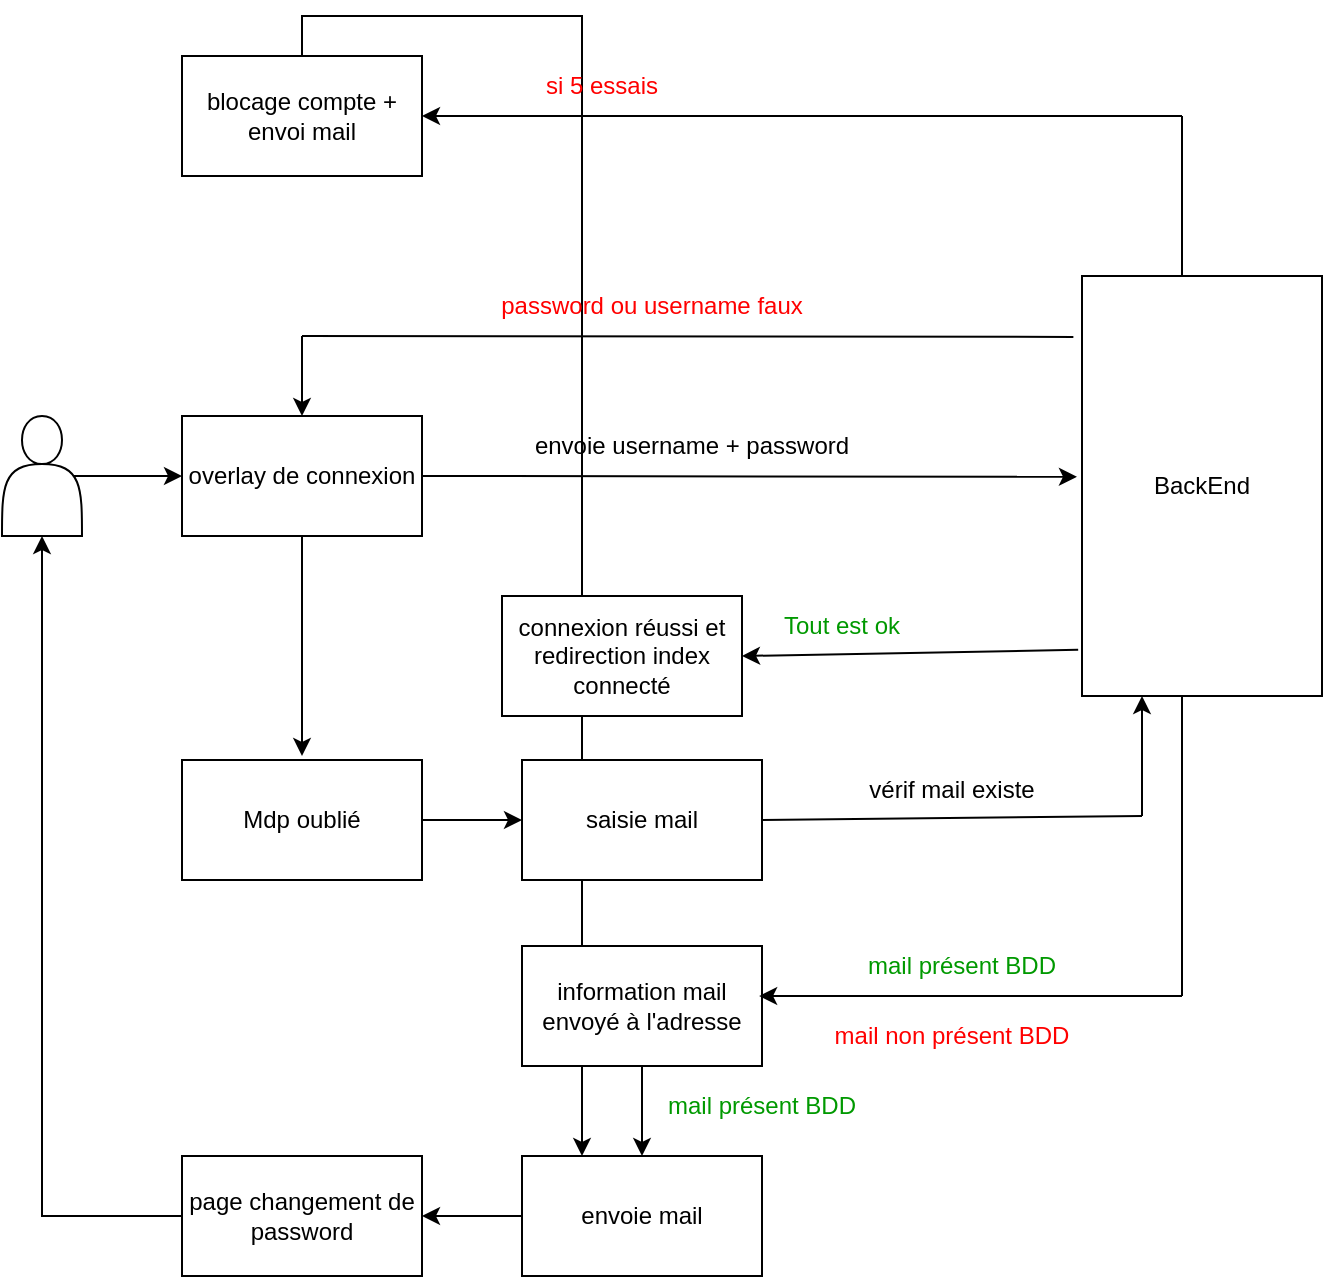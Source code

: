 <mxfile version="24.4.13" type="github">
  <diagram name="Page-1" id="Q6LfSVQ8UTosDrRSriWy">
    <mxGraphModel dx="1400" dy="696" grid="1" gridSize="10" guides="1" tooltips="1" connect="1" arrows="1" fold="1" page="1" pageScale="1" pageWidth="827" pageHeight="1169" math="0" shadow="0">
      <root>
        <mxCell id="0" />
        <mxCell id="1" parent="0" />
        <mxCell id="XWpQKMRBPl2TcOQVW_dM-47" style="edgeStyle=orthogonalEdgeStyle;rounded=0;orthogonalLoop=1;jettySize=auto;html=1;exitX=0.9;exitY=0.5;exitDx=0;exitDy=0;exitPerimeter=0;" edge="1" parent="1" source="XWpQKMRBPl2TcOQVW_dM-1" target="XWpQKMRBPl2TcOQVW_dM-2">
          <mxGeometry relative="1" as="geometry" />
        </mxCell>
        <mxCell id="XWpQKMRBPl2TcOQVW_dM-1" value="" style="shape=actor;whiteSpace=wrap;html=1;" vertex="1" parent="1">
          <mxGeometry x="70" y="260" width="40" height="60" as="geometry" />
        </mxCell>
        <mxCell id="XWpQKMRBPl2TcOQVW_dM-2" value="overlay de connexion" style="rounded=0;whiteSpace=wrap;html=1;" vertex="1" parent="1">
          <mxGeometry x="160" y="260" width="120" height="60" as="geometry" />
        </mxCell>
        <mxCell id="XWpQKMRBPl2TcOQVW_dM-3" value="BackEnd" style="rounded=0;whiteSpace=wrap;html=1;" vertex="1" parent="1">
          <mxGeometry x="610" y="190" width="120" height="210" as="geometry" />
        </mxCell>
        <mxCell id="XWpQKMRBPl2TcOQVW_dM-12" value="" style="endArrow=classic;html=1;rounded=0;exitX=1;exitY=0.5;exitDx=0;exitDy=0;entryX=-0.021;entryY=0.478;entryDx=0;entryDy=0;entryPerimeter=0;" edge="1" parent="1" source="XWpQKMRBPl2TcOQVW_dM-2" target="XWpQKMRBPl2TcOQVW_dM-3">
          <mxGeometry width="50" height="50" relative="1" as="geometry">
            <mxPoint x="420" y="220" as="sourcePoint" />
            <mxPoint x="470" y="170" as="targetPoint" />
          </mxGeometry>
        </mxCell>
        <mxCell id="XWpQKMRBPl2TcOQVW_dM-13" value="envoie username + password" style="text;html=1;align=center;verticalAlign=middle;whiteSpace=wrap;rounded=0;" vertex="1" parent="1">
          <mxGeometry x="310" y="260" width="210" height="30" as="geometry" />
        </mxCell>
        <mxCell id="XWpQKMRBPl2TcOQVW_dM-44" style="edgeStyle=orthogonalEdgeStyle;rounded=0;orthogonalLoop=1;jettySize=auto;html=1;exitX=0.5;exitY=0;exitDx=0;exitDy=0;entryX=0.25;entryY=0;entryDx=0;entryDy=0;" edge="1" parent="1" source="XWpQKMRBPl2TcOQVW_dM-15" target="XWpQKMRBPl2TcOQVW_dM-34">
          <mxGeometry relative="1" as="geometry" />
        </mxCell>
        <mxCell id="XWpQKMRBPl2TcOQVW_dM-15" value="blocage compte + envoi mail" style="rounded=0;whiteSpace=wrap;html=1;" vertex="1" parent="1">
          <mxGeometry x="160" y="80" width="120" height="60" as="geometry" />
        </mxCell>
        <mxCell id="XWpQKMRBPl2TcOQVW_dM-16" value="" style="endArrow=none;html=1;rounded=0;entryX=-0.036;entryY=0.145;entryDx=0;entryDy=0;entryPerimeter=0;" edge="1" parent="1" target="XWpQKMRBPl2TcOQVW_dM-3">
          <mxGeometry width="50" height="50" relative="1" as="geometry">
            <mxPoint x="220" y="220" as="sourcePoint" />
            <mxPoint x="470" y="170" as="targetPoint" />
          </mxGeometry>
        </mxCell>
        <mxCell id="XWpQKMRBPl2TcOQVW_dM-17" value="" style="endArrow=classic;html=1;rounded=0;entryX=0.5;entryY=0;entryDx=0;entryDy=0;" edge="1" parent="1" target="XWpQKMRBPl2TcOQVW_dM-2">
          <mxGeometry width="50" height="50" relative="1" as="geometry">
            <mxPoint x="220" y="220" as="sourcePoint" />
            <mxPoint x="470" y="170" as="targetPoint" />
          </mxGeometry>
        </mxCell>
        <mxCell id="XWpQKMRBPl2TcOQVW_dM-18" value="password ou username faux" style="text;html=1;align=center;verticalAlign=middle;whiteSpace=wrap;rounded=0;fontColor=#FF0000;" vertex="1" parent="1">
          <mxGeometry x="290" y="190" width="210" height="30" as="geometry" />
        </mxCell>
        <mxCell id="XWpQKMRBPl2TcOQVW_dM-19" value="" style="endArrow=none;html=1;rounded=0;" edge="1" parent="1">
          <mxGeometry width="50" height="50" relative="1" as="geometry">
            <mxPoint x="660" y="190" as="sourcePoint" />
            <mxPoint x="660" y="110" as="targetPoint" />
          </mxGeometry>
        </mxCell>
        <mxCell id="XWpQKMRBPl2TcOQVW_dM-20" value="" style="endArrow=classic;html=1;rounded=0;entryX=1;entryY=0.5;entryDx=0;entryDy=0;" edge="1" parent="1" target="XWpQKMRBPl2TcOQVW_dM-15">
          <mxGeometry width="50" height="50" relative="1" as="geometry">
            <mxPoint x="660" y="110" as="sourcePoint" />
            <mxPoint x="470" y="170" as="targetPoint" />
          </mxGeometry>
        </mxCell>
        <mxCell id="XWpQKMRBPl2TcOQVW_dM-21" value="si 5 essais" style="text;html=1;align=center;verticalAlign=middle;whiteSpace=wrap;rounded=0;fontColor=#FF0000;" vertex="1" parent="1">
          <mxGeometry x="340" y="80" width="60" height="30" as="geometry" />
        </mxCell>
        <mxCell id="XWpQKMRBPl2TcOQVW_dM-22" value="connexion réussi et redirection index connecté" style="rounded=0;whiteSpace=wrap;html=1;" vertex="1" parent="1">
          <mxGeometry x="320" y="350" width="120" height="60" as="geometry" />
        </mxCell>
        <mxCell id="XWpQKMRBPl2TcOQVW_dM-23" value="" style="endArrow=classic;html=1;rounded=0;exitX=-0.016;exitY=0.89;exitDx=0;exitDy=0;entryX=1;entryY=0.5;entryDx=0;entryDy=0;exitPerimeter=0;" edge="1" parent="1" source="XWpQKMRBPl2TcOQVW_dM-3" target="XWpQKMRBPl2TcOQVW_dM-22">
          <mxGeometry width="50" height="50" relative="1" as="geometry">
            <mxPoint x="400" y="380" as="sourcePoint" />
            <mxPoint x="450" y="330" as="targetPoint" />
          </mxGeometry>
        </mxCell>
        <mxCell id="XWpQKMRBPl2TcOQVW_dM-24" value="Tout est ok" style="text;html=1;align=center;verticalAlign=middle;whiteSpace=wrap;rounded=0;fontColor=#009900;" vertex="1" parent="1">
          <mxGeometry x="450" y="350" width="80" height="30" as="geometry" />
        </mxCell>
        <mxCell id="XWpQKMRBPl2TcOQVW_dM-25" value="Mdp oublié" style="rounded=0;whiteSpace=wrap;html=1;" vertex="1" parent="1">
          <mxGeometry x="160" y="432" width="120" height="60" as="geometry" />
        </mxCell>
        <mxCell id="XWpQKMRBPl2TcOQVW_dM-26" value="saisie mail" style="rounded=0;whiteSpace=wrap;html=1;" vertex="1" parent="1">
          <mxGeometry x="330" y="432" width="120" height="60" as="geometry" />
        </mxCell>
        <mxCell id="XWpQKMRBPl2TcOQVW_dM-27" value="" style="endArrow=classic;html=1;rounded=0;exitX=0.5;exitY=1;exitDx=0;exitDy=0;" edge="1" parent="1" source="XWpQKMRBPl2TcOQVW_dM-2">
          <mxGeometry width="50" height="50" relative="1" as="geometry">
            <mxPoint x="470" y="400" as="sourcePoint" />
            <mxPoint x="220" y="430" as="targetPoint" />
          </mxGeometry>
        </mxCell>
        <mxCell id="XWpQKMRBPl2TcOQVW_dM-28" value="" style="endArrow=classic;html=1;rounded=0;exitX=1;exitY=0.5;exitDx=0;exitDy=0;" edge="1" parent="1" source="XWpQKMRBPl2TcOQVW_dM-25" target="XWpQKMRBPl2TcOQVW_dM-26">
          <mxGeometry width="50" height="50" relative="1" as="geometry">
            <mxPoint x="470" y="400" as="sourcePoint" />
            <mxPoint x="520" y="350" as="targetPoint" />
          </mxGeometry>
        </mxCell>
        <mxCell id="XWpQKMRBPl2TcOQVW_dM-29" value="" style="endArrow=none;html=1;rounded=0;exitX=1;exitY=0.5;exitDx=0;exitDy=0;" edge="1" parent="1" source="XWpQKMRBPl2TcOQVW_dM-26">
          <mxGeometry width="50" height="50" relative="1" as="geometry">
            <mxPoint x="470" y="400" as="sourcePoint" />
            <mxPoint x="640" y="460" as="targetPoint" />
          </mxGeometry>
        </mxCell>
        <mxCell id="XWpQKMRBPl2TcOQVW_dM-30" value="" style="endArrow=classic;html=1;rounded=0;entryX=0.25;entryY=1;entryDx=0;entryDy=0;" edge="1" parent="1" target="XWpQKMRBPl2TcOQVW_dM-3">
          <mxGeometry width="50" height="50" relative="1" as="geometry">
            <mxPoint x="640" y="460" as="sourcePoint" />
            <mxPoint x="520" y="350" as="targetPoint" />
          </mxGeometry>
        </mxCell>
        <mxCell id="XWpQKMRBPl2TcOQVW_dM-32" value="vérif mail existe" style="text;html=1;align=center;verticalAlign=middle;whiteSpace=wrap;rounded=0;" vertex="1" parent="1">
          <mxGeometry x="490" y="432" width="110" height="30" as="geometry" />
        </mxCell>
        <mxCell id="XWpQKMRBPl2TcOQVW_dM-33" value="information mail envoyé à l&#39;adresse" style="rounded=0;whiteSpace=wrap;html=1;" vertex="1" parent="1">
          <mxGeometry x="330" y="525" width="120" height="60" as="geometry" />
        </mxCell>
        <mxCell id="XWpQKMRBPl2TcOQVW_dM-46" style="edgeStyle=orthogonalEdgeStyle;rounded=0;orthogonalLoop=1;jettySize=auto;html=1;exitX=0;exitY=0.5;exitDx=0;exitDy=0;entryX=1;entryY=0.5;entryDx=0;entryDy=0;" edge="1" parent="1" source="XWpQKMRBPl2TcOQVW_dM-34" target="XWpQKMRBPl2TcOQVW_dM-42">
          <mxGeometry relative="1" as="geometry" />
        </mxCell>
        <mxCell id="XWpQKMRBPl2TcOQVW_dM-34" value="envoie mail" style="rounded=0;whiteSpace=wrap;html=1;" vertex="1" parent="1">
          <mxGeometry x="330" y="630" width="120" height="60" as="geometry" />
        </mxCell>
        <mxCell id="XWpQKMRBPl2TcOQVW_dM-35" value="" style="endArrow=none;html=1;rounded=0;" edge="1" parent="1">
          <mxGeometry width="50" height="50" relative="1" as="geometry">
            <mxPoint x="660" y="550" as="sourcePoint" />
            <mxPoint x="660" y="400" as="targetPoint" />
          </mxGeometry>
        </mxCell>
        <mxCell id="XWpQKMRBPl2TcOQVW_dM-36" value="" style="endArrow=classic;html=1;rounded=0;entryX=0.988;entryY=0.417;entryDx=0;entryDy=0;entryPerimeter=0;" edge="1" parent="1" target="XWpQKMRBPl2TcOQVW_dM-33">
          <mxGeometry width="50" height="50" relative="1" as="geometry">
            <mxPoint x="660" y="550" as="sourcePoint" />
            <mxPoint x="650" y="440" as="targetPoint" />
          </mxGeometry>
        </mxCell>
        <mxCell id="XWpQKMRBPl2TcOQVW_dM-37" value="&lt;font color=&quot;#009900&quot;&gt;mail présent BDD&lt;/font&gt;" style="text;html=1;align=center;verticalAlign=middle;whiteSpace=wrap;rounded=0;" vertex="1" parent="1">
          <mxGeometry x="480" y="520" width="140" height="30" as="geometry" />
        </mxCell>
        <mxCell id="XWpQKMRBPl2TcOQVW_dM-39" value="&lt;font&gt;mail non présent BDD&lt;/font&gt;" style="text;html=1;align=center;verticalAlign=middle;whiteSpace=wrap;rounded=0;fontColor=#FF0000;" vertex="1" parent="1">
          <mxGeometry x="475" y="555" width="140" height="30" as="geometry" />
        </mxCell>
        <mxCell id="XWpQKMRBPl2TcOQVW_dM-40" value="" style="endArrow=classic;html=1;rounded=0;exitX=0.5;exitY=1;exitDx=0;exitDy=0;entryX=0.5;entryY=0;entryDx=0;entryDy=0;" edge="1" parent="1" source="XWpQKMRBPl2TcOQVW_dM-33" target="XWpQKMRBPl2TcOQVW_dM-34">
          <mxGeometry width="50" height="50" relative="1" as="geometry">
            <mxPoint x="600" y="630" as="sourcePoint" />
            <mxPoint x="650" y="580" as="targetPoint" />
          </mxGeometry>
        </mxCell>
        <mxCell id="XWpQKMRBPl2TcOQVW_dM-41" value="&lt;font color=&quot;#009900&quot;&gt;mail présent BDD&lt;/font&gt;" style="text;html=1;align=center;verticalAlign=middle;whiteSpace=wrap;rounded=0;" vertex="1" parent="1">
          <mxGeometry x="380" y="590" width="140" height="30" as="geometry" />
        </mxCell>
        <mxCell id="XWpQKMRBPl2TcOQVW_dM-48" style="edgeStyle=orthogonalEdgeStyle;rounded=0;orthogonalLoop=1;jettySize=auto;html=1;exitX=0;exitY=0.5;exitDx=0;exitDy=0;entryX=0.5;entryY=1;entryDx=0;entryDy=0;" edge="1" parent="1" source="XWpQKMRBPl2TcOQVW_dM-42" target="XWpQKMRBPl2TcOQVW_dM-1">
          <mxGeometry relative="1" as="geometry" />
        </mxCell>
        <mxCell id="XWpQKMRBPl2TcOQVW_dM-42" value="page changement de password" style="rounded=0;whiteSpace=wrap;html=1;" vertex="1" parent="1">
          <mxGeometry x="160" y="630" width="120" height="60" as="geometry" />
        </mxCell>
      </root>
    </mxGraphModel>
  </diagram>
</mxfile>

